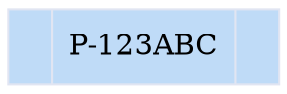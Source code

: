 digraph G {
	bgcolor="#ffffff";
	fontcolor=black;
	edge [fontcolor=white color="#FF6347"];
	node [shape=record width=1.2 style=filled fillcolor="#bfdbf7" fontcolor=black color="#e1e5f2"];
	n0[label="<f0>|P-123ABC|<f1>"];
	
}